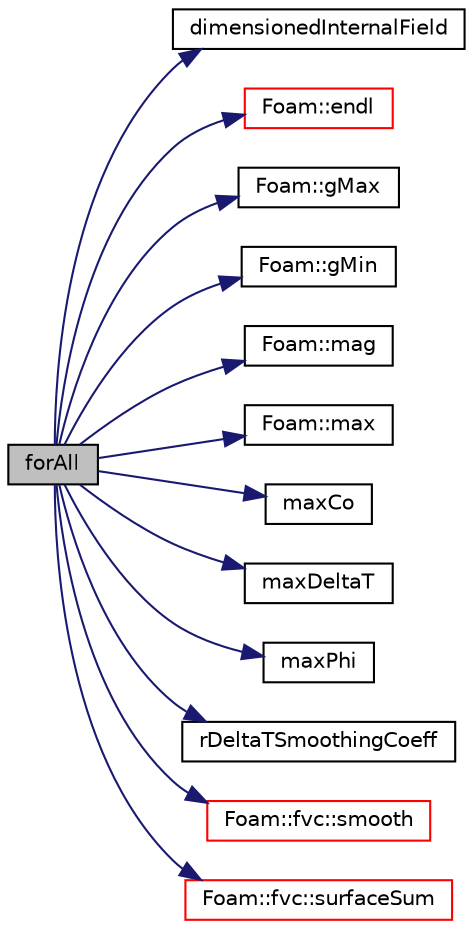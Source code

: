 digraph "forAll"
{
  bgcolor="transparent";
  edge [fontname="Helvetica",fontsize="10",labelfontname="Helvetica",labelfontsize="10"];
  node [fontname="Helvetica",fontsize="10",shape=record];
  rankdir="LR";
  Node1 [label="forAll",height=0.2,width=0.4,color="black", fillcolor="grey75", style="filled", fontcolor="black"];
  Node1 -> Node2 [color="midnightblue",fontsize="10",style="solid",fontname="Helvetica"];
  Node2 [label="dimensionedInternalField",height=0.2,width=0.4,color="black",URL="$a03138.html#a942cd19121a46cdc649099eb27c74b18"];
  Node1 -> Node3 [color="midnightblue",fontsize="10",style="solid",fontname="Helvetica"];
  Node3 [label="Foam::endl",height=0.2,width=0.4,color="red",URL="$a10758.html#a2db8fe02a0d3909e9351bb4275b23ce4",tooltip="Add newline and flush stream. "];
  Node1 -> Node4 [color="midnightblue",fontsize="10",style="solid",fontname="Helvetica"];
  Node4 [label="Foam::gMax",height=0.2,width=0.4,color="black",URL="$a10758.html#ae8d631fb8e841947408bb711abfb1e67"];
  Node1 -> Node5 [color="midnightblue",fontsize="10",style="solid",fontname="Helvetica"];
  Node5 [label="Foam::gMin",height=0.2,width=0.4,color="black",URL="$a10758.html#aca330ee6cfe7d602300dbc5905f8c9f6"];
  Node1 -> Node6 [color="midnightblue",fontsize="10",style="solid",fontname="Helvetica"];
  Node6 [label="Foam::mag",height=0.2,width=0.4,color="black",URL="$a10758.html#a929da2a3fdcf3dacbbe0487d3a330dae"];
  Node1 -> Node7 [color="midnightblue",fontsize="10",style="solid",fontname="Helvetica"];
  Node7 [label="Foam::max",height=0.2,width=0.4,color="black",URL="$a10758.html#ac993e906cf2774ae77e666bc24e81733"];
  Node1 -> Node8 [color="midnightblue",fontsize="10",style="solid",fontname="Helvetica"];
  Node8 [label="maxCo",height=0.2,width=0.4,color="black",URL="$a03137.html#a2977e8735a928501d5705873dcca8235"];
  Node1 -> Node9 [color="midnightblue",fontsize="10",style="solid",fontname="Helvetica"];
  Node9 [label="maxDeltaT",height=0.2,width=0.4,color="black",URL="$a03137.html#a1aada085edc1cf94f00a3b9ada46e58a"];
  Node1 -> Node10 [color="midnightblue",fontsize="10",style="solid",fontname="Helvetica"];
  Node10 [label="maxPhi",height=0.2,width=0.4,color="black",URL="$a03143.html#a884e3a96fb0f5e03f600d9ff5aa23af0"];
  Node1 -> Node11 [color="midnightblue",fontsize="10",style="solid",fontname="Helvetica"];
  Node11 [label="rDeltaTSmoothingCoeff",height=0.2,width=0.4,color="black",URL="$a03137.html#a8a98612afbe320bf43eedb9bfa19a092"];
  Node1 -> Node12 [color="midnightblue",fontsize="10",style="solid",fontname="Helvetica"];
  Node12 [label="Foam::fvc::smooth",height=0.2,width=0.4,color="red",URL="$a10792.html#a417a555eb3108fd8d6c41c0aec39a633"];
  Node1 -> Node13 [color="midnightblue",fontsize="10",style="solid",fontname="Helvetica"];
  Node13 [label="Foam::fvc::surfaceSum",height=0.2,width=0.4,color="red",URL="$a10792.html#aa0a1e3c4ec02aa6a37f517c4d5270046"];
}
